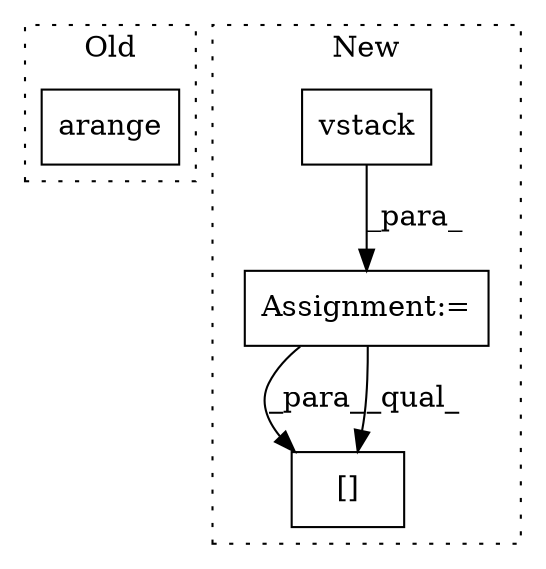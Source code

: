 digraph G {
subgraph cluster0 {
1 [label="arange" a="32" s="5695,5708" l="7,1" shape="box"];
label = "Old";
style="dotted";
}
subgraph cluster1 {
2 [label="vstack" a="32" s="5476,5617" l="12,2" shape="box"];
3 [label="[]" a="2" s="5807,5847" l="18,2" shape="box"];
4 [label="Assignment:=" a="7" s="5469" l="1" shape="box"];
label = "New";
style="dotted";
}
2 -> 4 [label="_para_"];
4 -> 3 [label="_para_"];
4 -> 3 [label="_qual_"];
}
